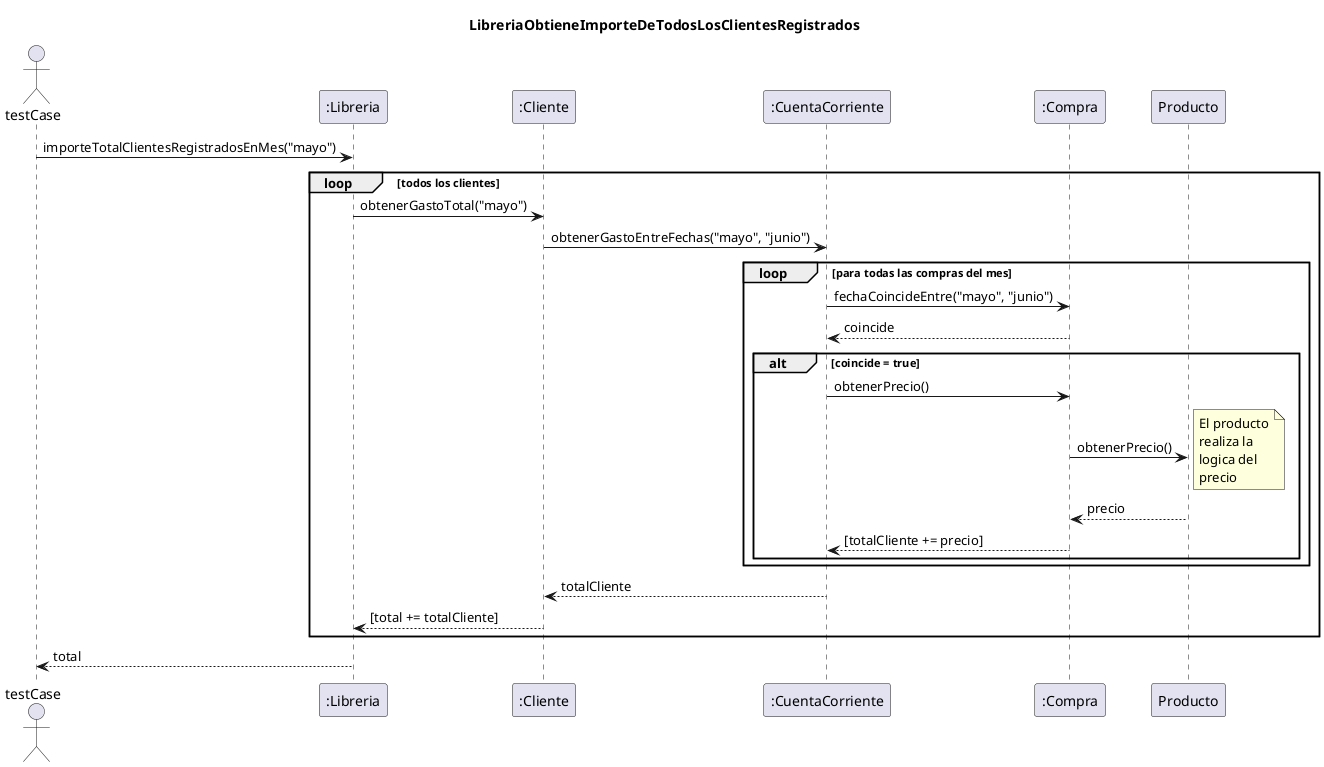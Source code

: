 @startuml
'https://plantuml.com/sequence-diagram

title LibreriaObtieneImporteDeTodosLosClientesRegistrados

actor testCase
participant ":Libreria"

testCase -> ":Libreria": importeTotalClientesRegistradosEnMes("mayo")
loop todos los clientes
":Libreria" -> ":Cliente": obtenerGastoTotal("mayo")
":Cliente" -> ":CuentaCorriente" : obtenerGastoEntreFechas("mayo", "junio")
loop para todas las compras del mes
":CuentaCorriente" -> ":Compra" : fechaCoincideEntre("mayo", "junio")
":CuentaCorriente" <-- ":Compra" : coincide
alt coincide = true
":CuentaCorriente" -> ":Compra" : obtenerPrecio()
":Compra" -> "Producto" : obtenerPrecio()
note right
    El producto
    realiza la
    logica del
    precio
end note
":Compra" <-- "Producto" : precio
":Compra" --> ":CuentaCorriente" : [totalCliente += precio]
end
end

":CuentaCorriente" --> ":Cliente": totalCliente

":Libreria" <-- ":Cliente": [total += totalCliente]
end
testCase <-- ":Libreria": total
@enduml